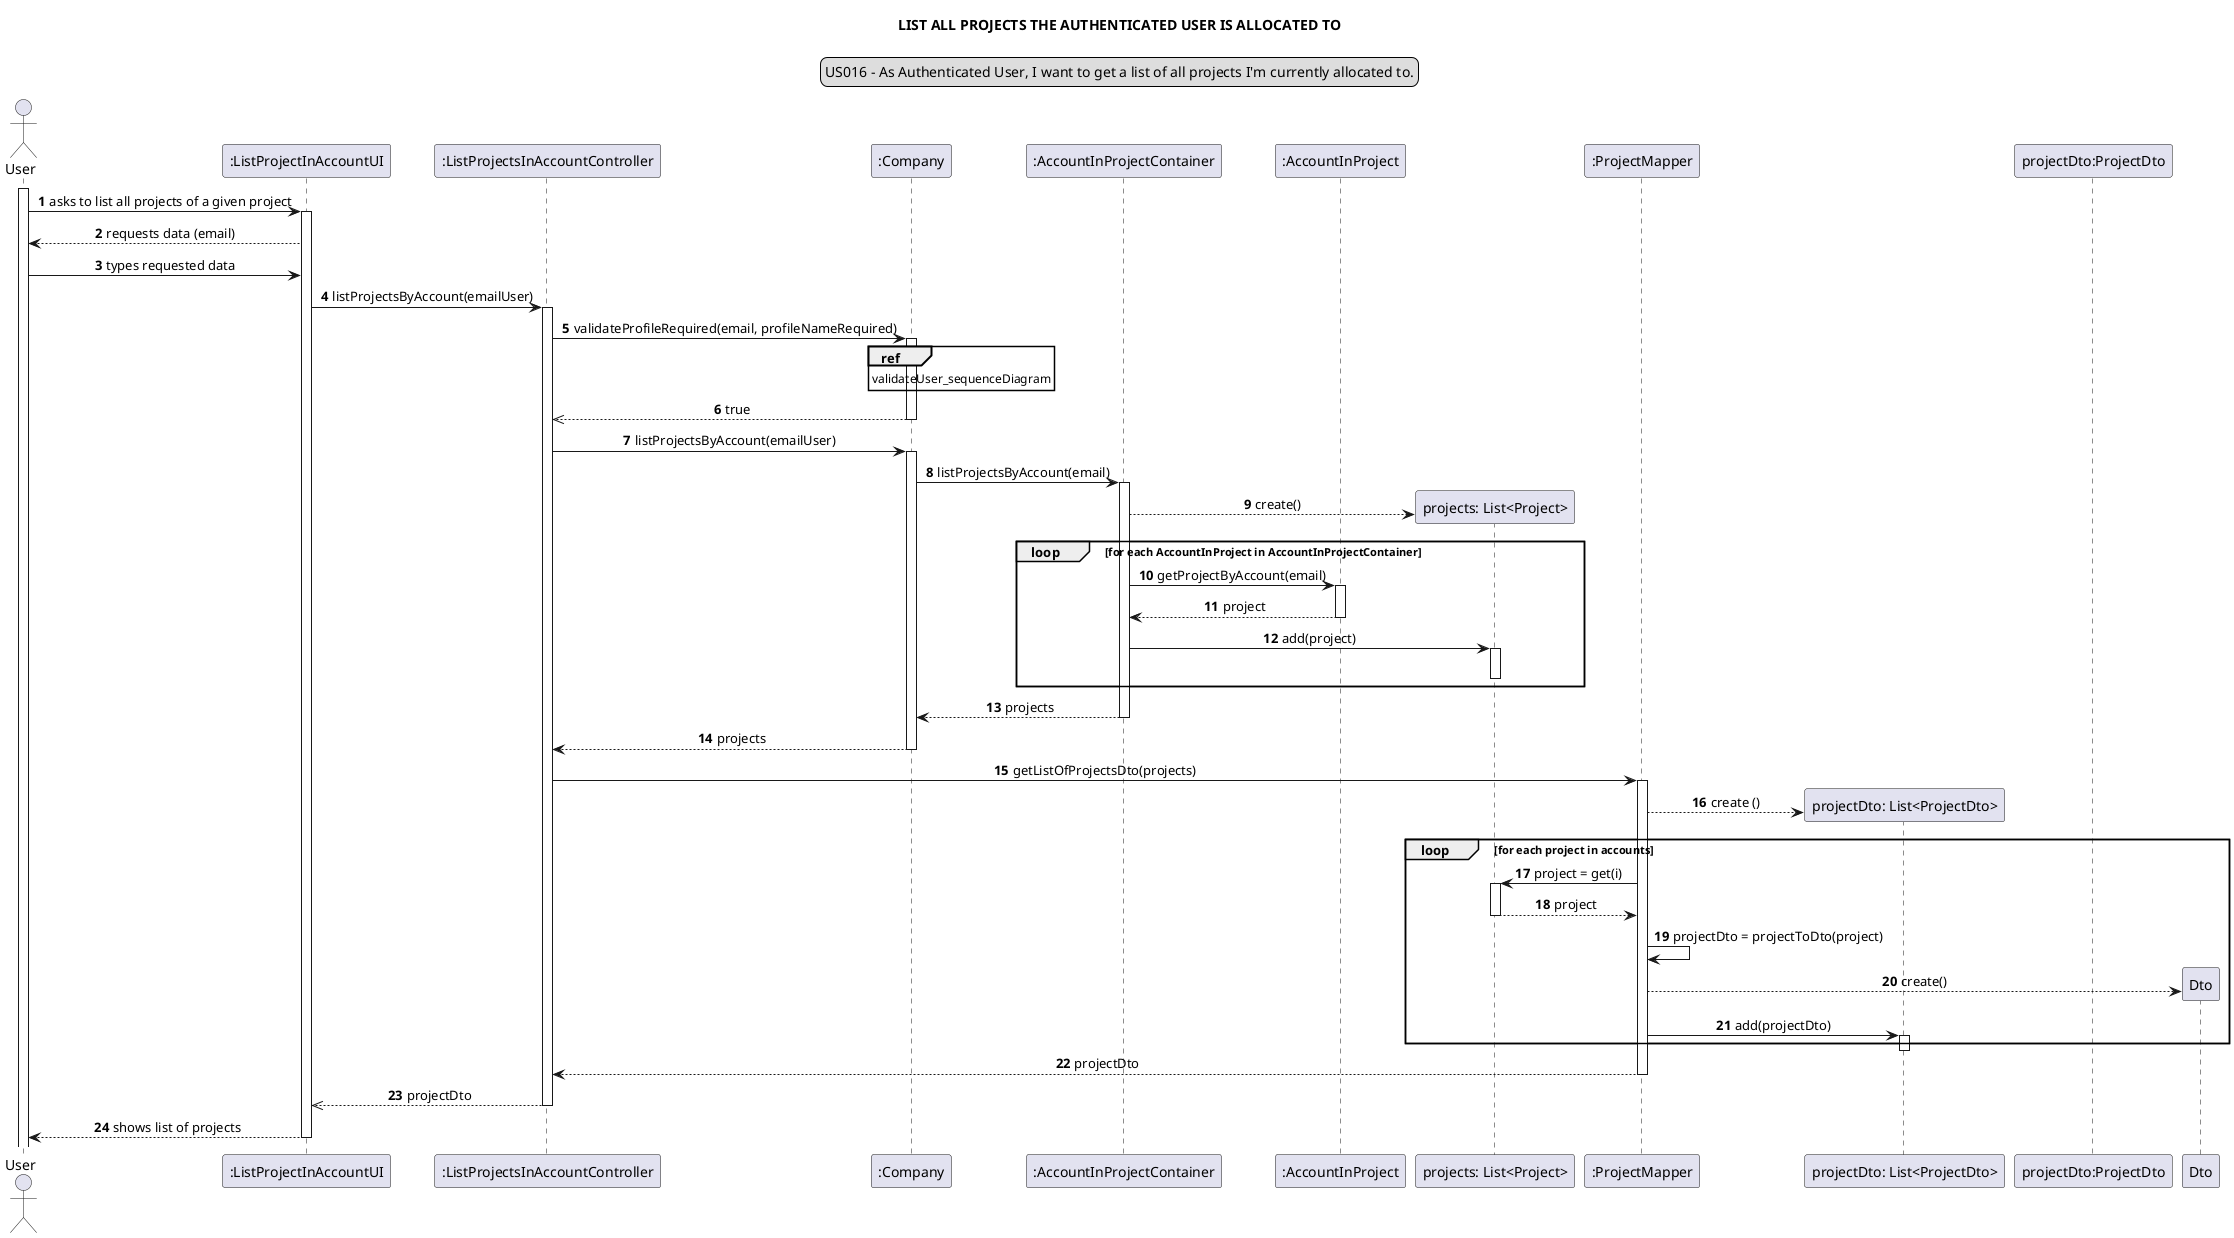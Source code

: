 @startuml

skinparam sequenceMessageAlign center
title LIST ALL PROJECTS THE AUTHENTICATED USER IS ALLOCATED TO
legend top
US016 - As Authenticated User, I want to get a list of all projects I'm currently allocated to.
end legend
autonumber
actor User

participant ":ListProjectInAccountUI" as ui
participant ":ListProjectsInAccountController" as controller
participant ":Company" as company
participant ":AccountInProjectContainer" as aipc
participant ":AccountInProject" as aip
participant "projects: List<Project>" as list
participant ":ProjectMapper" as pm
participant "projectDto: List<ProjectDto>" as listDto
participant "projectDto:ProjectDto" as dto

activate User
User -> ui: asks to list all projects of a given project
activate ui
ui --> User: requests data (email)
User -> ui: types requested data
ui -> controller: listProjectsByAccount(emailUser)
activate controller
controller -> company: validateProfileRequired(email, profileNameRequired)
activate company
ref over company: validateUser_sequenceDiagram
company -->> controller: true
deactivate company
controller -> company: listProjectsByAccount(emailUser)
activate company
company -> aipc: listProjectsByAccount(email)
activate aipc
create list
aipc --> list :create()
loop for each AccountInProject in AccountInProjectContainer
aipc -> aip : getProjectByAccount(email)
activate aip
aip --> aipc : project
deactivate aip
aipc -> list : add(project)
activate list
deactivate list
end loop
aipc --> company : projects
deactivate aipc
company --> controller: projects
deactivate company
controller -> pm: getListOfProjectsDto(projects)
activate pm
create listDto
pm --> listDto: create ()
loop for each project in accounts
pm -> list: project = get(i)
activate list
list --> pm: project
deactivate list
pm -> pm: projectDto = projectToDto(project)
create Dto
pm --> Dto : create()
pm ->listDto :add(projectDto)
activate listDto
end loop
deactivate listDto
pm --> controller: projectDto
deactivate pm
controller -->> ui: projectDto
deactivate controller
ui --> User: shows list of projects
deactivate ui

@enduml